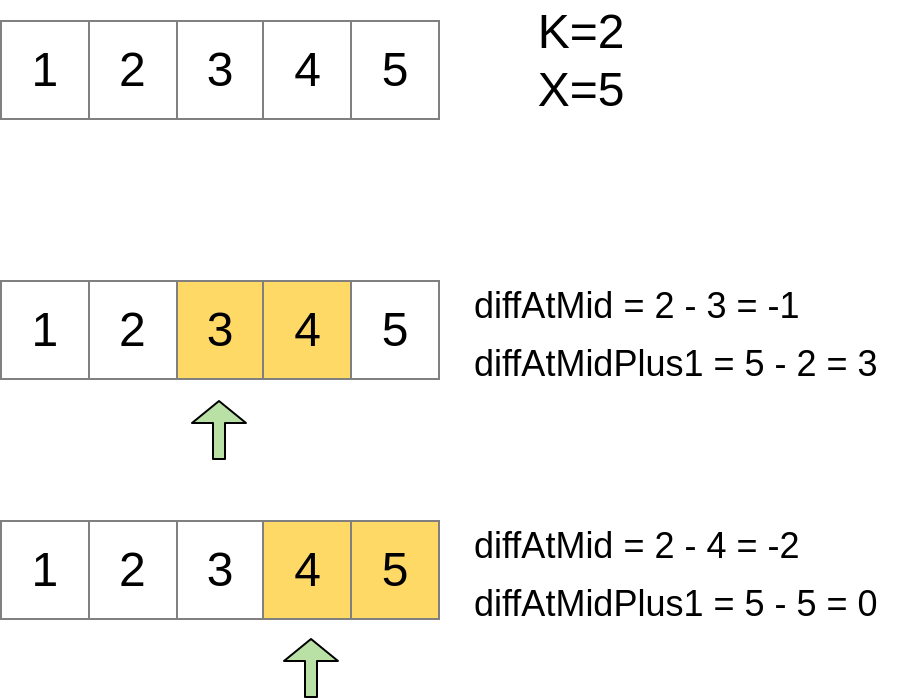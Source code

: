 <mxfile version="12.6.5" type="device"><diagram id="UGh-TFpthN-Amuy4NreV" name="Page-1"><mxGraphModel dx="826" dy="2086" grid="1" gridSize="10" guides="1" tooltips="1" connect="1" arrows="1" fold="1" page="1" pageScale="1" pageWidth="500" pageHeight="1200" math="0" shadow="0"><root><mxCell id="0"/><mxCell id="1" parent="0"/><mxCell id="YiO8cJ9H22tDEIKThQq7-1" value="&lt;table border=&quot;1&quot; width=&quot;100%&quot; style=&quot;width: 100%; height: 100%; border-collapse: collapse; font-size: 24px;&quot;&gt;&lt;tbody style=&quot;font-size: 24px;&quot;&gt;&lt;tr style=&quot;font-size: 24px;&quot;&gt;&lt;td style=&quot;font-size: 24px;&quot;&gt;1&lt;/td&gt;&lt;td style=&quot;font-size: 24px;&quot;&gt;2&lt;/td&gt;&lt;td style=&quot;font-size: 24px;&quot;&gt;3&lt;/td&gt;&lt;td style=&quot;font-size: 24px;&quot;&gt;4&lt;/td&gt;&lt;td style=&quot;font-size: 24px;&quot;&gt;5&lt;/td&gt;&lt;/tr&gt;&lt;/tbody&gt;&lt;/table&gt;" style="text;html=1;strokeColor=none;fillColor=none;overflow=fill;align=center;fontSize=24;" vertex="1" parent="1"><mxGeometry x="20" y="-1170" width="220" height="50" as="geometry"/></mxCell><mxCell id="YiO8cJ9H22tDEIKThQq7-2" value="K=2&lt;br&gt;X=5" style="text;html=1;align=center;verticalAlign=middle;resizable=0;points=[];autosize=1;fontSize=24;" vertex="1" parent="1"><mxGeometry x="280" y="-1180" width="60" height="60" as="geometry"/></mxCell><mxCell id="YiO8cJ9H22tDEIKThQq7-3" value="&lt;table border=&quot;1&quot; width=&quot;100%&quot; style=&quot;width: 100% ; height: 100% ; border-collapse: collapse ; font-size: 24px&quot;&gt;&lt;tbody style=&quot;font-size: 24px&quot;&gt;&lt;tr style=&quot;font-size: 24px&quot;&gt;&lt;td style=&quot;font-size: 24px&quot;&gt;1&lt;/td&gt;&lt;td style=&quot;font-size: 24px&quot;&gt;2&lt;/td&gt;&lt;td style=&quot;font-size: 24px ; background-color: rgb(255 , 217 , 102)&quot;&gt;3&lt;/td&gt;&lt;td style=&quot;font-size: 24px ; background-color: rgb(255 , 217 , 102)&quot;&gt;4&lt;/td&gt;&lt;td style=&quot;font-size: 24px&quot;&gt;5&lt;/td&gt;&lt;/tr&gt;&lt;/tbody&gt;&lt;/table&gt;" style="text;html=1;strokeColor=none;fillColor=none;overflow=fill;align=center;fontSize=24;" vertex="1" parent="1"><mxGeometry x="20" y="-1040" width="220" height="50" as="geometry"/></mxCell><mxCell id="YiO8cJ9H22tDEIKThQq7-4" value="" style="shape=flexArrow;endArrow=classic;html=1;fontSize=24;width=6;endSize=3.33;fillColor=#B9E0A5;" edge="1" parent="1"><mxGeometry width="50" height="50" relative="1" as="geometry"><mxPoint x="129.5" y="-950" as="sourcePoint"/><mxPoint x="129.5" y="-980" as="targetPoint"/></mxGeometry></mxCell><mxCell id="YiO8cJ9H22tDEIKThQq7-5" value="&lt;font style=&quot;font-size: 18px&quot;&gt;diffAtMid = 2 - 3 = -1&lt;br&gt;diffAtMidPlus1 = 5 - 2 = 3&lt;/font&gt;" style="text;html=1;align=left;verticalAlign=middle;resizable=0;points=[];autosize=1;fontSize=24;" vertex="1" parent="1"><mxGeometry x="255" y="-1050" width="220" height="70" as="geometry"/></mxCell><mxCell id="YiO8cJ9H22tDEIKThQq7-6" value="&lt;table border=&quot;1&quot; width=&quot;100%&quot; style=&quot;width: 100% ; height: 100% ; border-collapse: collapse ; font-size: 24px&quot;&gt;&lt;tbody style=&quot;font-size: 24px&quot;&gt;&lt;tr style=&quot;font-size: 24px&quot;&gt;&lt;td style=&quot;font-size: 24px&quot;&gt;1&lt;/td&gt;&lt;td style=&quot;font-size: 24px&quot;&gt;2&lt;/td&gt;&lt;td style=&quot;font-size: 24px&quot;&gt;3&lt;/td&gt;&lt;td style=&quot;font-size: 24px ; background-color: rgb(255 , 217 , 102)&quot;&gt;4&lt;/td&gt;&lt;td style=&quot;font-size: 24px ; background-color: rgb(255 , 217 , 102)&quot;&gt;5&lt;/td&gt;&lt;/tr&gt;&lt;/tbody&gt;&lt;/table&gt;" style="text;html=1;strokeColor=none;fillColor=none;overflow=fill;align=center;fontSize=24;" vertex="1" parent="1"><mxGeometry x="20" y="-920" width="220" height="50" as="geometry"/></mxCell><mxCell id="YiO8cJ9H22tDEIKThQq7-7" value="&lt;font style=&quot;font-size: 18px&quot;&gt;diffAtMid = 2 - 4 = -2&lt;br&gt;diffAtMidPlus1 = 5 - 5 = 0&lt;/font&gt;" style="text;html=1;align=left;verticalAlign=middle;resizable=0;points=[];autosize=1;fontSize=24;" vertex="1" parent="1"><mxGeometry x="255" y="-930" width="220" height="70" as="geometry"/></mxCell><mxCell id="YiO8cJ9H22tDEIKThQq7-8" value="" style="shape=flexArrow;endArrow=classic;html=1;fontSize=24;width=6;endSize=3.33;fillColor=#B9E0A5;" edge="1" parent="1"><mxGeometry width="50" height="50" relative="1" as="geometry"><mxPoint x="175.5" y="-831" as="sourcePoint"/><mxPoint x="175.5" y="-861" as="targetPoint"/></mxGeometry></mxCell></root></mxGraphModel></diagram></mxfile>